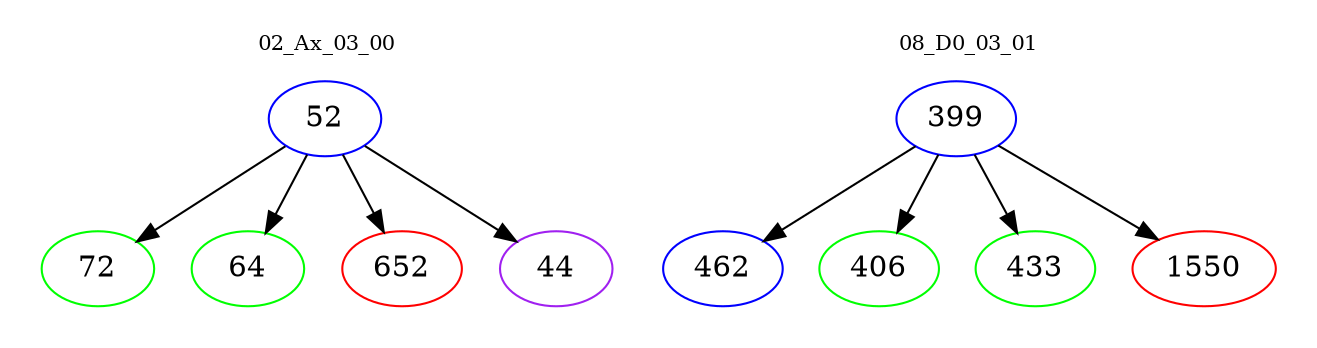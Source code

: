 digraph{
subgraph cluster_0 {
color = white
label = "02_Ax_03_00";
fontsize=10;
T0_52 [label="52", color="blue"]
T0_52 -> T0_72 [color="black"]
T0_72 [label="72", color="green"]
T0_52 -> T0_64 [color="black"]
T0_64 [label="64", color="green"]
T0_52 -> T0_652 [color="black"]
T0_652 [label="652", color="red"]
T0_52 -> T0_44 [color="black"]
T0_44 [label="44", color="purple"]
}
subgraph cluster_1 {
color = white
label = "08_D0_03_01";
fontsize=10;
T1_399 [label="399", color="blue"]
T1_399 -> T1_462 [color="black"]
T1_462 [label="462", color="blue"]
T1_399 -> T1_406 [color="black"]
T1_406 [label="406", color="green"]
T1_399 -> T1_433 [color="black"]
T1_433 [label="433", color="green"]
T1_399 -> T1_1550 [color="black"]
T1_1550 [label="1550", color="red"]
}
}
